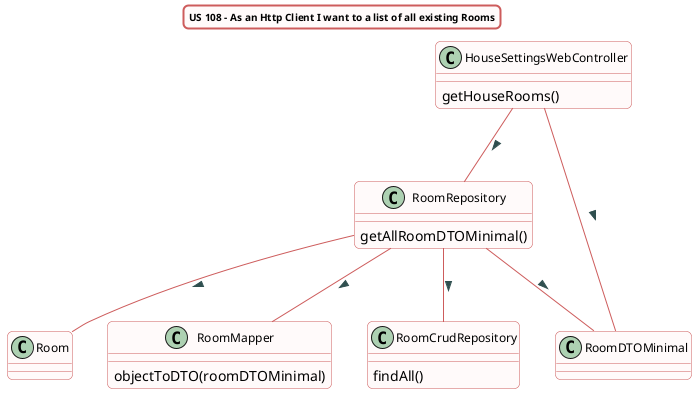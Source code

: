 @startuml

title US 108 - As an Http Client I want to a list of all existing Rooms
skinparam titleBorderRoundCorner 10
skinparam titleBorderThickness 2
skinparam titleBorderColor indianred
skinparam titleBackgroundColor Snow
skinparam FontName quicksand
skinparam titleFontSize 10
skinparam roundcorner 10


skinparam class {
  BorderColor indianred
  BackgroundColor indianred
  BackgroundColor Snow
   roundcorner 10
   ArrowFontName Verdana
   ArrowColor indianred
   ArrowFontColor darkslategrey
   FontSize 12
}

class HouseSettingsWebController
class RoomRepository
class RoomDTOMinimal
class Room
class RoomMapper
class RoomCrudRepository

HouseSettingsWebController -- RoomRepository: >
HouseSettingsWebController -- RoomDTOMinimal: >
RoomRepository -- RoomCrudRepository : >
RoomRepository -- RoomMapper : >
RoomRepository -- RoomDTOMinimal : >
RoomRepository -- Room : >




class HouseSettingsWebController {
getHouseRooms()
}

class RoomDTOMinimal {
}

class Room{
}

class RoomMapper{
objectToDTO(roomDTOMinimal)
}


class RoomRepository {
getAllRoomDTOMinimal()
}

class RoomCrudRepository{
findAll()
}


@enduml